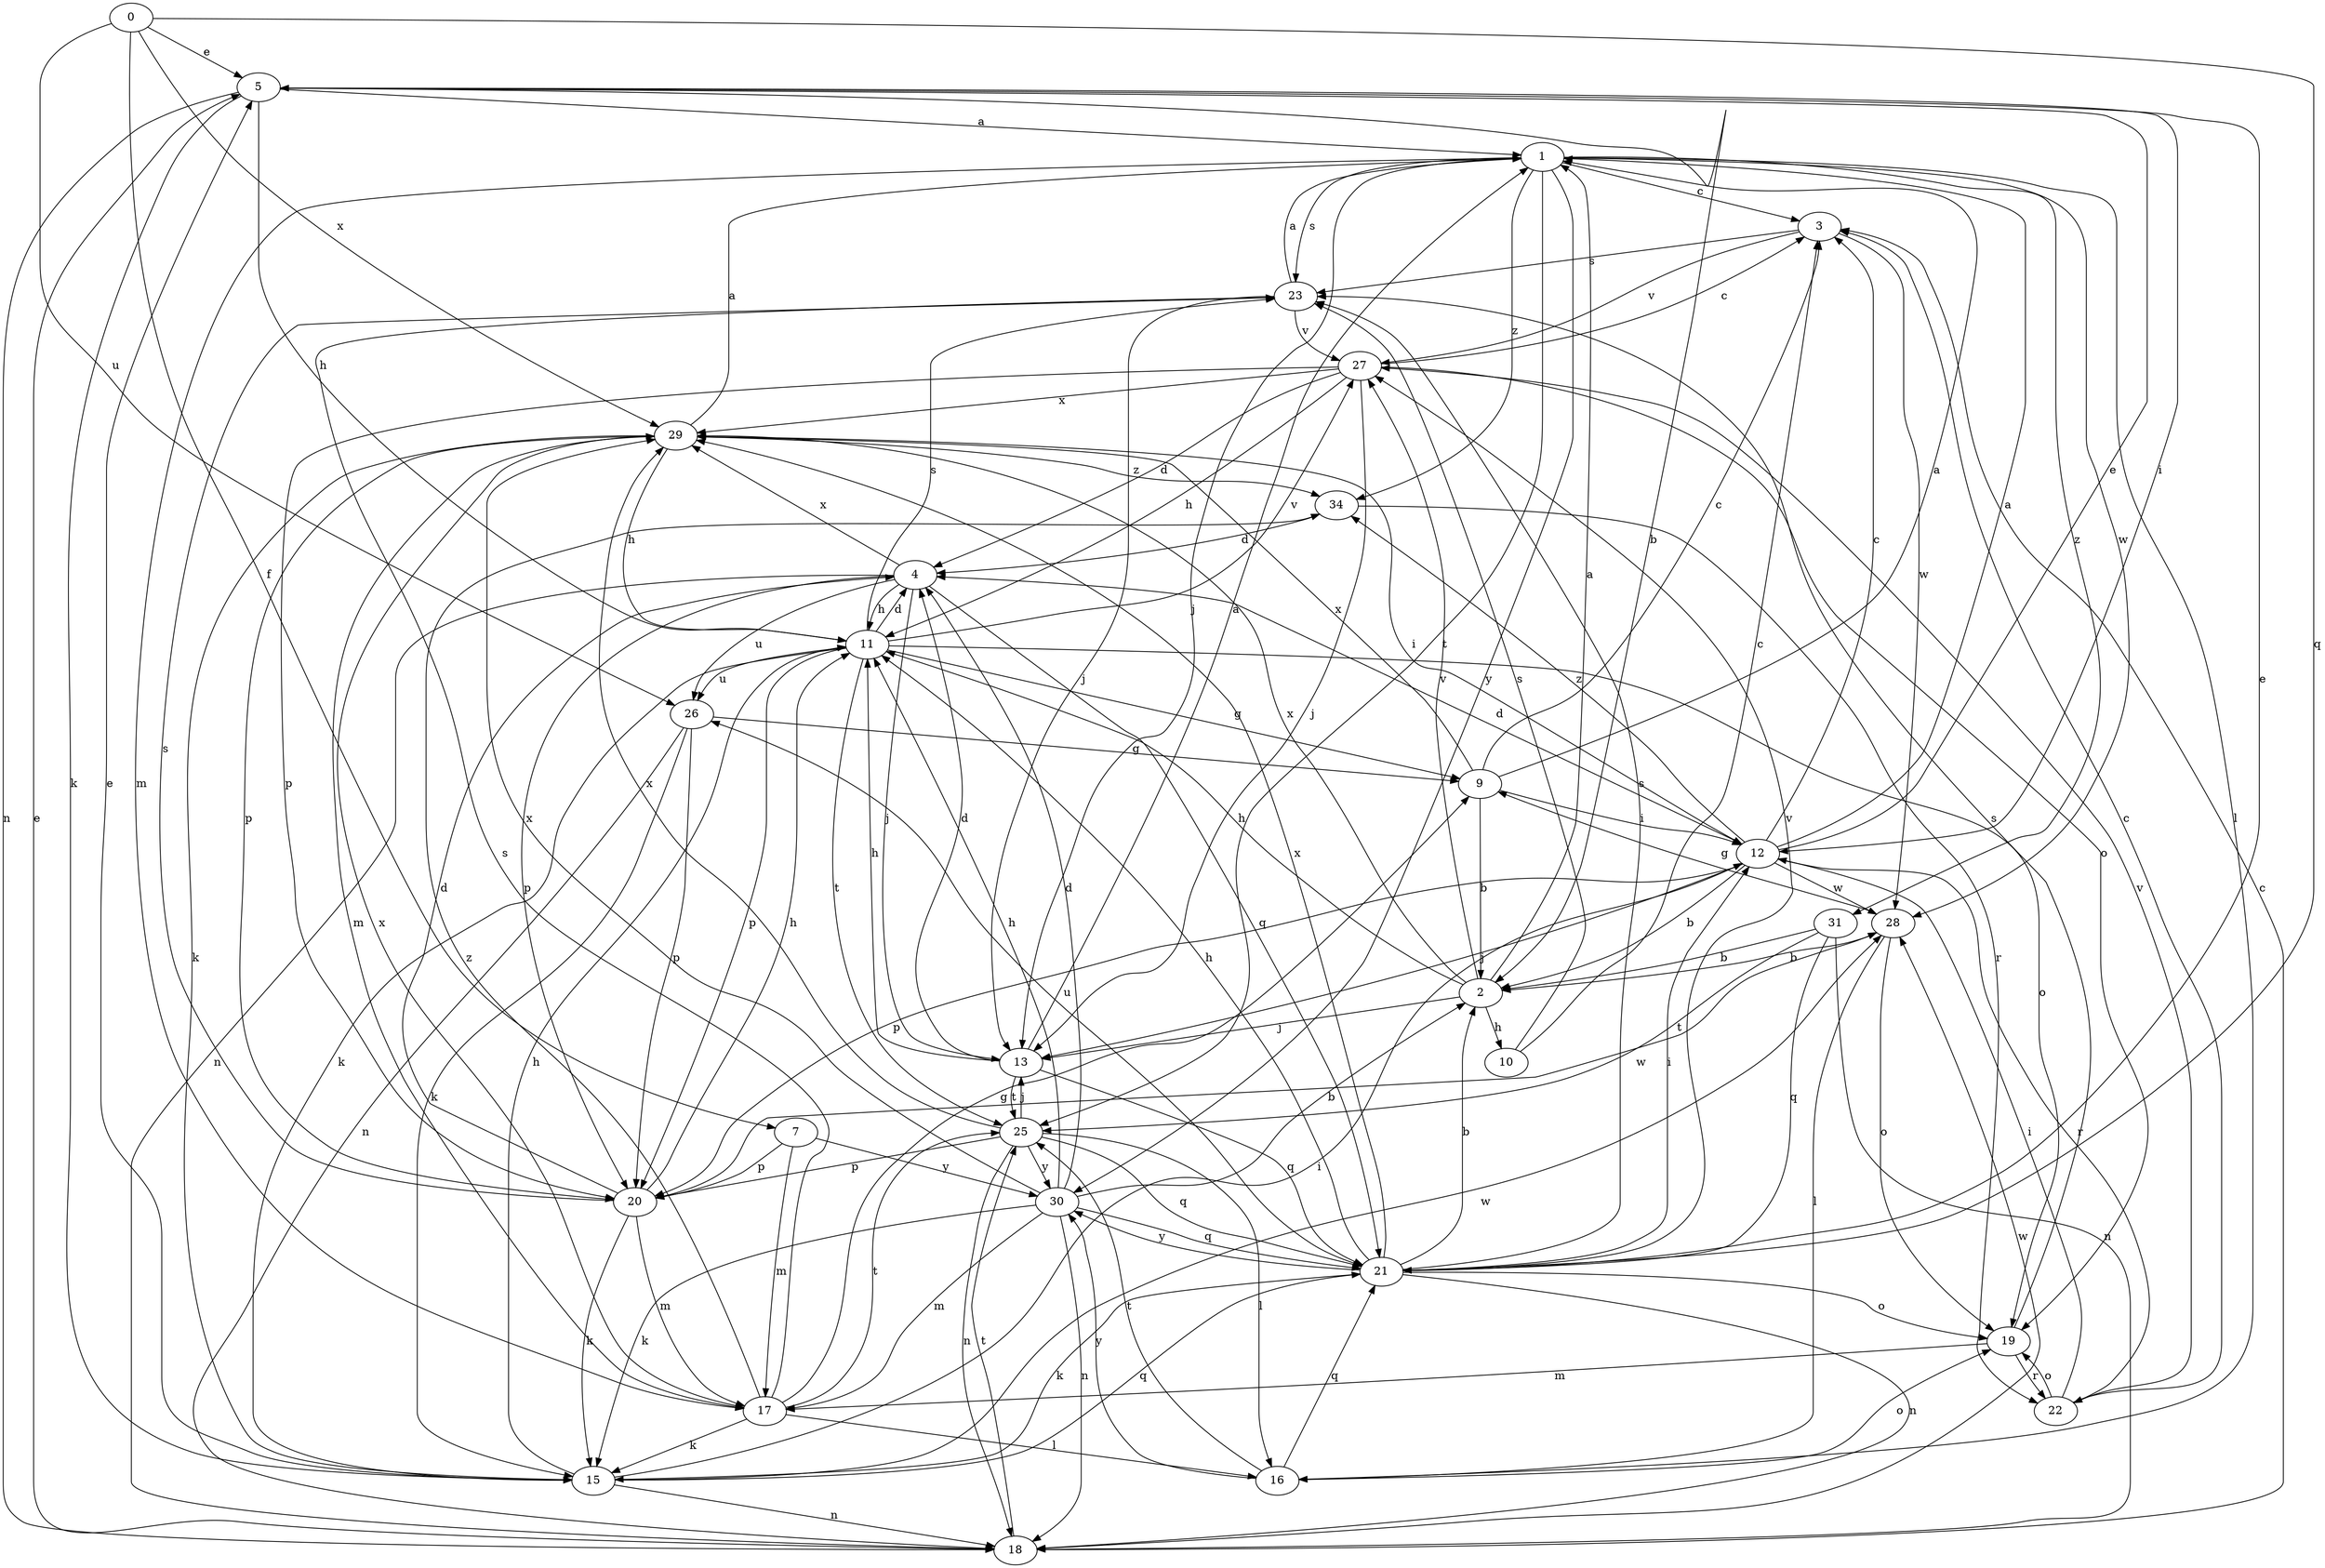 strict digraph  {
0;
1;
2;
3;
4;
5;
7;
9;
10;
11;
12;
13;
15;
16;
17;
18;
19;
20;
21;
22;
23;
25;
26;
27;
28;
29;
30;
31;
34;
0 -> 5  [label=e];
0 -> 7  [label=f];
0 -> 21  [label=q];
0 -> 26  [label=u];
0 -> 29  [label=x];
1 -> 3  [label=c];
1 -> 13  [label=j];
1 -> 16  [label=l];
1 -> 17  [label=m];
1 -> 23  [label=s];
1 -> 25  [label=t];
1 -> 28  [label=w];
1 -> 30  [label=y];
1 -> 31  [label=z];
1 -> 34  [label=z];
2 -> 1  [label=a];
2 -> 10  [label=h];
2 -> 11  [label=h];
2 -> 13  [label=j];
2 -> 27  [label=v];
2 -> 29  [label=x];
3 -> 23  [label=s];
3 -> 27  [label=v];
3 -> 28  [label=w];
4 -> 11  [label=h];
4 -> 13  [label=j];
4 -> 18  [label=n];
4 -> 20  [label=p];
4 -> 21  [label=q];
4 -> 26  [label=u];
4 -> 29  [label=x];
5 -> 1  [label=a];
5 -> 2  [label=b];
5 -> 11  [label=h];
5 -> 12  [label=i];
5 -> 15  [label=k];
5 -> 18  [label=n];
7 -> 17  [label=m];
7 -> 20  [label=p];
7 -> 30  [label=y];
9 -> 1  [label=a];
9 -> 2  [label=b];
9 -> 3  [label=c];
9 -> 12  [label=i];
9 -> 29  [label=x];
10 -> 3  [label=c];
10 -> 23  [label=s];
11 -> 4  [label=d];
11 -> 9  [label=g];
11 -> 15  [label=k];
11 -> 19  [label=o];
11 -> 20  [label=p];
11 -> 23  [label=s];
11 -> 25  [label=t];
11 -> 26  [label=u];
11 -> 27  [label=v];
12 -> 1  [label=a];
12 -> 2  [label=b];
12 -> 3  [label=c];
12 -> 4  [label=d];
12 -> 5  [label=e];
12 -> 13  [label=j];
12 -> 20  [label=p];
12 -> 22  [label=r];
12 -> 28  [label=w];
12 -> 34  [label=z];
13 -> 1  [label=a];
13 -> 4  [label=d];
13 -> 11  [label=h];
13 -> 21  [label=q];
13 -> 25  [label=t];
15 -> 5  [label=e];
15 -> 11  [label=h];
15 -> 12  [label=i];
15 -> 18  [label=n];
15 -> 21  [label=q];
15 -> 28  [label=w];
16 -> 19  [label=o];
16 -> 21  [label=q];
16 -> 25  [label=t];
16 -> 30  [label=y];
17 -> 9  [label=g];
17 -> 15  [label=k];
17 -> 16  [label=l];
17 -> 23  [label=s];
17 -> 25  [label=t];
17 -> 29  [label=x];
17 -> 34  [label=z];
18 -> 3  [label=c];
18 -> 5  [label=e];
18 -> 25  [label=t];
18 -> 28  [label=w];
19 -> 17  [label=m];
19 -> 22  [label=r];
19 -> 23  [label=s];
20 -> 4  [label=d];
20 -> 11  [label=h];
20 -> 15  [label=k];
20 -> 17  [label=m];
20 -> 23  [label=s];
20 -> 28  [label=w];
21 -> 2  [label=b];
21 -> 5  [label=e];
21 -> 11  [label=h];
21 -> 12  [label=i];
21 -> 15  [label=k];
21 -> 18  [label=n];
21 -> 19  [label=o];
21 -> 23  [label=s];
21 -> 26  [label=u];
21 -> 27  [label=v];
21 -> 29  [label=x];
21 -> 30  [label=y];
22 -> 3  [label=c];
22 -> 12  [label=i];
22 -> 19  [label=o];
22 -> 27  [label=v];
23 -> 1  [label=a];
23 -> 13  [label=j];
23 -> 27  [label=v];
25 -> 13  [label=j];
25 -> 16  [label=l];
25 -> 18  [label=n];
25 -> 20  [label=p];
25 -> 21  [label=q];
25 -> 29  [label=x];
25 -> 30  [label=y];
26 -> 9  [label=g];
26 -> 15  [label=k];
26 -> 18  [label=n];
26 -> 20  [label=p];
27 -> 3  [label=c];
27 -> 4  [label=d];
27 -> 11  [label=h];
27 -> 13  [label=j];
27 -> 19  [label=o];
27 -> 20  [label=p];
27 -> 29  [label=x];
28 -> 2  [label=b];
28 -> 9  [label=g];
28 -> 16  [label=l];
28 -> 19  [label=o];
29 -> 1  [label=a];
29 -> 11  [label=h];
29 -> 12  [label=i];
29 -> 15  [label=k];
29 -> 17  [label=m];
29 -> 20  [label=p];
29 -> 34  [label=z];
30 -> 2  [label=b];
30 -> 4  [label=d];
30 -> 11  [label=h];
30 -> 15  [label=k];
30 -> 17  [label=m];
30 -> 18  [label=n];
30 -> 21  [label=q];
30 -> 29  [label=x];
31 -> 2  [label=b];
31 -> 18  [label=n];
31 -> 21  [label=q];
31 -> 25  [label=t];
34 -> 4  [label=d];
34 -> 22  [label=r];
}
